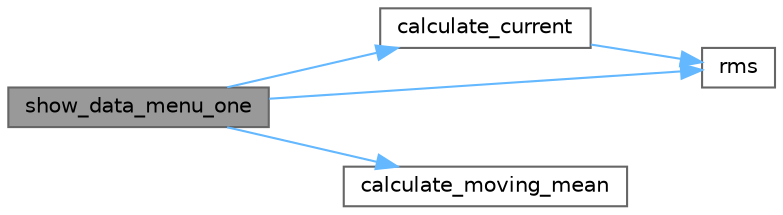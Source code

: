 digraph "show_data_menu_one"
{
 // LATEX_PDF_SIZE
  bgcolor="transparent";
  edge [fontname=Helvetica,fontsize=10,labelfontname=Helvetica,labelfontsize=10];
  node [fontname=Helvetica,fontsize=10,shape=box,height=0.2,width=0.4];
  rankdir="LR";
  Node1 [id="Node000001",label="show_data_menu_one",height=0.2,width=0.4,color="gray40", fillcolor="grey60", style="filled", fontcolor="black",tooltip="Display and analyze buffer data with current measurement."];
  Node1 -> Node2 [id="edge1_Node000001_Node000002",color="steelblue1",style="solid",tooltip=" "];
  Node2 [id="Node000002",label="calculate_current",height=0.2,width=0.4,color="grey40", fillcolor="white", style="filled",URL="$calc_8c.html#aba0eae8e7760be4959124286b09d6431",tooltip="Calculate the current from the RMS value."];
  Node2 -> Node3 [id="edge2_Node000002_Node000003",color="steelblue1",style="solid",tooltip=" "];
  Node3 [id="Node000003",label="rms",height=0.2,width=0.4,color="grey40", fillcolor="white", style="filled",URL="$calc_8c.html#a286882c517d505c86b4bf35aa09ce32f",tooltip="Calculate the RMS values for left and right channels."];
  Node1 -> Node4 [id="edge3_Node000001_Node000004",color="steelblue1",style="solid",tooltip=" "];
  Node4 [id="Node000004",label="calculate_moving_mean",height=0.2,width=0.4,color="grey40", fillcolor="white", style="filled",URL="$calc_8c.html#acb33f773a4fb15515f56d22342077deb",tooltip="Calculate the moving mean of a given channel."];
  Node1 -> Node3 [id="edge4_Node000001_Node000003",color="steelblue1",style="solid",tooltip=" "];
}
